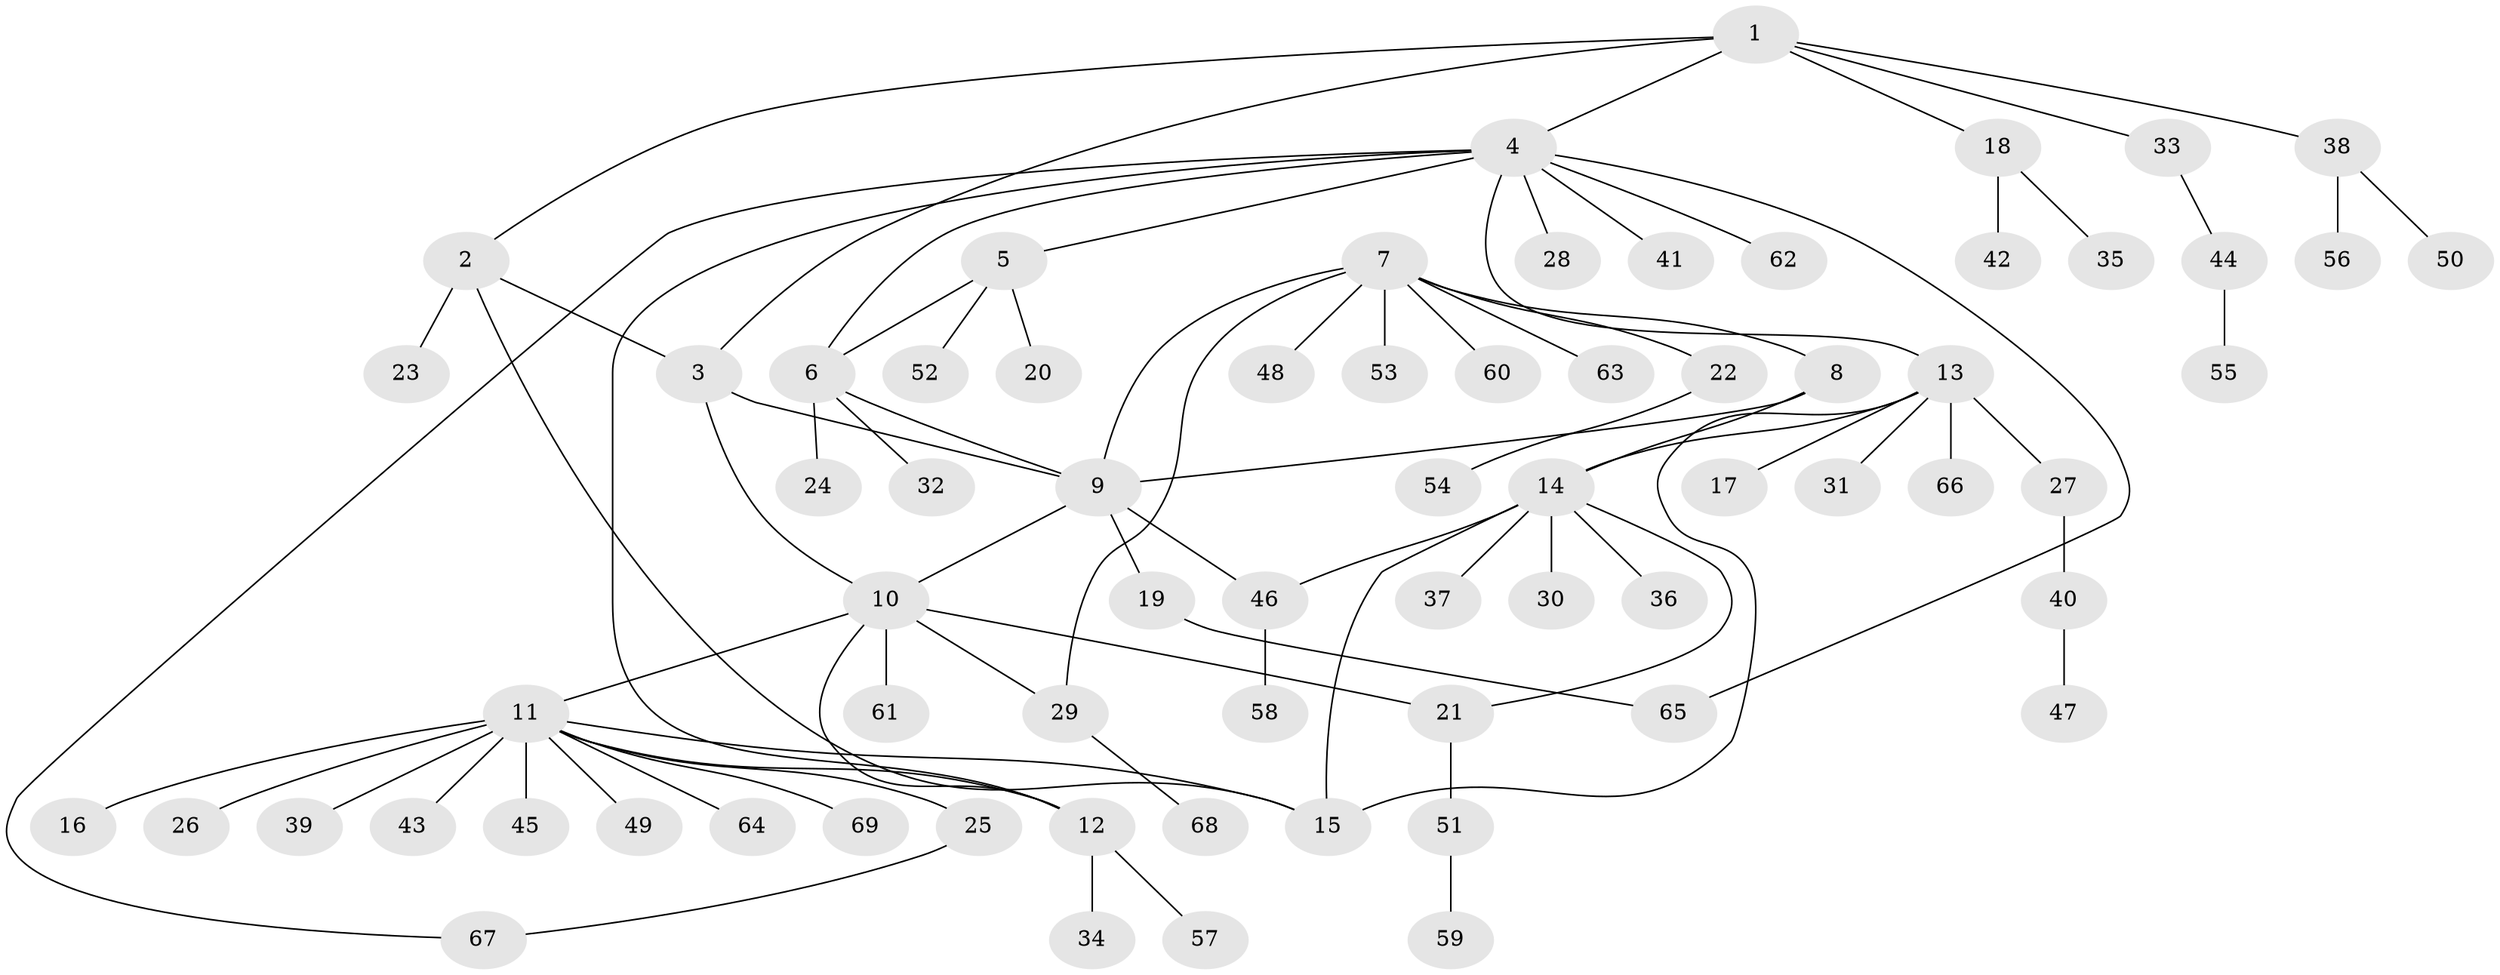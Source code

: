 // Generated by graph-tools (version 1.1) at 2025/26/03/09/25 03:26:35]
// undirected, 69 vertices, 84 edges
graph export_dot {
graph [start="1"]
  node [color=gray90,style=filled];
  1;
  2;
  3;
  4;
  5;
  6;
  7;
  8;
  9;
  10;
  11;
  12;
  13;
  14;
  15;
  16;
  17;
  18;
  19;
  20;
  21;
  22;
  23;
  24;
  25;
  26;
  27;
  28;
  29;
  30;
  31;
  32;
  33;
  34;
  35;
  36;
  37;
  38;
  39;
  40;
  41;
  42;
  43;
  44;
  45;
  46;
  47;
  48;
  49;
  50;
  51;
  52;
  53;
  54;
  55;
  56;
  57;
  58;
  59;
  60;
  61;
  62;
  63;
  64;
  65;
  66;
  67;
  68;
  69;
  1 -- 2;
  1 -- 3;
  1 -- 4;
  1 -- 18;
  1 -- 33;
  1 -- 38;
  2 -- 3;
  2 -- 15;
  2 -- 23;
  3 -- 9;
  3 -- 10;
  4 -- 5;
  4 -- 6;
  4 -- 12;
  4 -- 13;
  4 -- 28;
  4 -- 41;
  4 -- 62;
  4 -- 65;
  4 -- 67;
  5 -- 6;
  5 -- 20;
  5 -- 52;
  6 -- 9;
  6 -- 24;
  6 -- 32;
  7 -- 8;
  7 -- 9;
  7 -- 22;
  7 -- 29;
  7 -- 48;
  7 -- 53;
  7 -- 60;
  7 -- 63;
  8 -- 9;
  8 -- 14;
  9 -- 10;
  9 -- 19;
  9 -- 46;
  10 -- 11;
  10 -- 12;
  10 -- 21;
  10 -- 29;
  10 -- 61;
  11 -- 12;
  11 -- 15;
  11 -- 16;
  11 -- 25;
  11 -- 26;
  11 -- 39;
  11 -- 43;
  11 -- 45;
  11 -- 49;
  11 -- 64;
  11 -- 69;
  12 -- 34;
  12 -- 57;
  13 -- 14;
  13 -- 15;
  13 -- 17;
  13 -- 27;
  13 -- 31;
  13 -- 66;
  14 -- 15;
  14 -- 21;
  14 -- 30;
  14 -- 36;
  14 -- 37;
  14 -- 46;
  18 -- 35;
  18 -- 42;
  19 -- 65;
  21 -- 51;
  22 -- 54;
  25 -- 67;
  27 -- 40;
  29 -- 68;
  33 -- 44;
  38 -- 50;
  38 -- 56;
  40 -- 47;
  44 -- 55;
  46 -- 58;
  51 -- 59;
}

